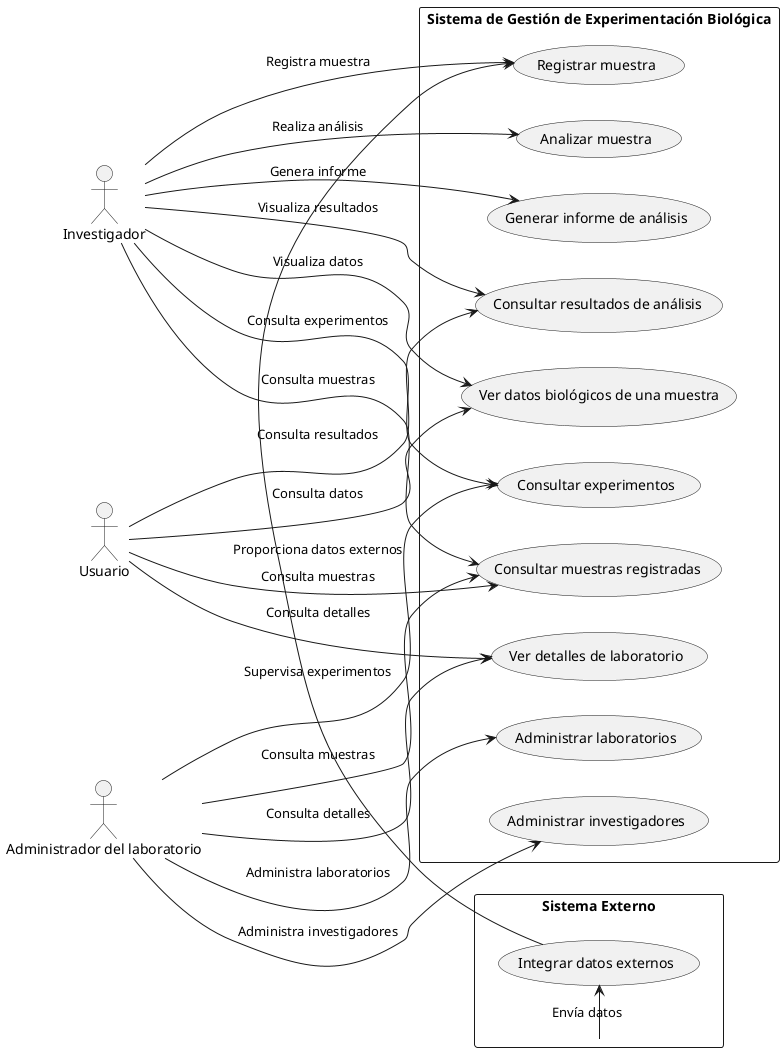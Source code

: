 @startuml

left to right direction

actor "Investigador" as Researcher
actor "Administrador del laboratorio" as LabAdmin
actor "Usuario" as User

rectangle "Sistema de Gestión de Experimentación Biológica" as System {

  usecase "Registrar muestra" as RegisterSample
  usecase "Analizar muestra" as AnalyzeSample
  usecase "Consultar experimentos" as ConsultExperiments
  usecase "Administrar investigadores" as ManageResearchers
  usecase "Generar informe de análisis" as GenerateAnalysisReport
  usecase "Consultar resultados de análisis" as ViewAnalysisResults
  usecase "Ver datos biológicos de una muestra" as ViewBiologicalData
  usecase "Administrar laboratorios" as ManageLabs
  usecase "Ver detalles de laboratorio" as ViewLabDetails
  usecase "Consultar muestras registradas" as ConsultSamples
}

rectangle "Sistema Externo" as ExternalSystem {
  usecase "Integrar datos externos" as IntegrateExternalData
}

Researcher -down-> RegisterSample : Registra muestra
Researcher -down-> AnalyzeSample : Realiza análisis
Researcher -down-> ConsultExperiments : Consulta experimentos
Researcher -down-> GenerateAnalysisReport : Genera informe
Researcher -down-> ViewAnalysisResults : Visualiza resultados
Researcher -down-> ViewBiologicalData : Visualiza datos
Researcher -down-> ConsultSamples : Consulta muestras

LabAdmin -down-> ManageResearchers : Administra investigadores
LabAdmin -down-> ManageLabs : Administra laboratorios
LabAdmin -down-> ConsultExperiments : Supervisa experimentos
LabAdmin -down-> ViewLabDetails : Consulta detalles
LabAdmin -down-> ConsultSamples : Consulta muestras

User -down-> ViewAnalysisResults : Consulta resultados
User -down-> ViewBiologicalData : Consulta datos
User -down-> ViewLabDetails : Consulta detalles
User -down-> ConsultSamples : Consulta muestras

ExternalSystem -right-> IntegrateExternalData : Envía datos
IntegrateExternalData -left-> RegisterSample : Proporciona datos externos

@enduml

